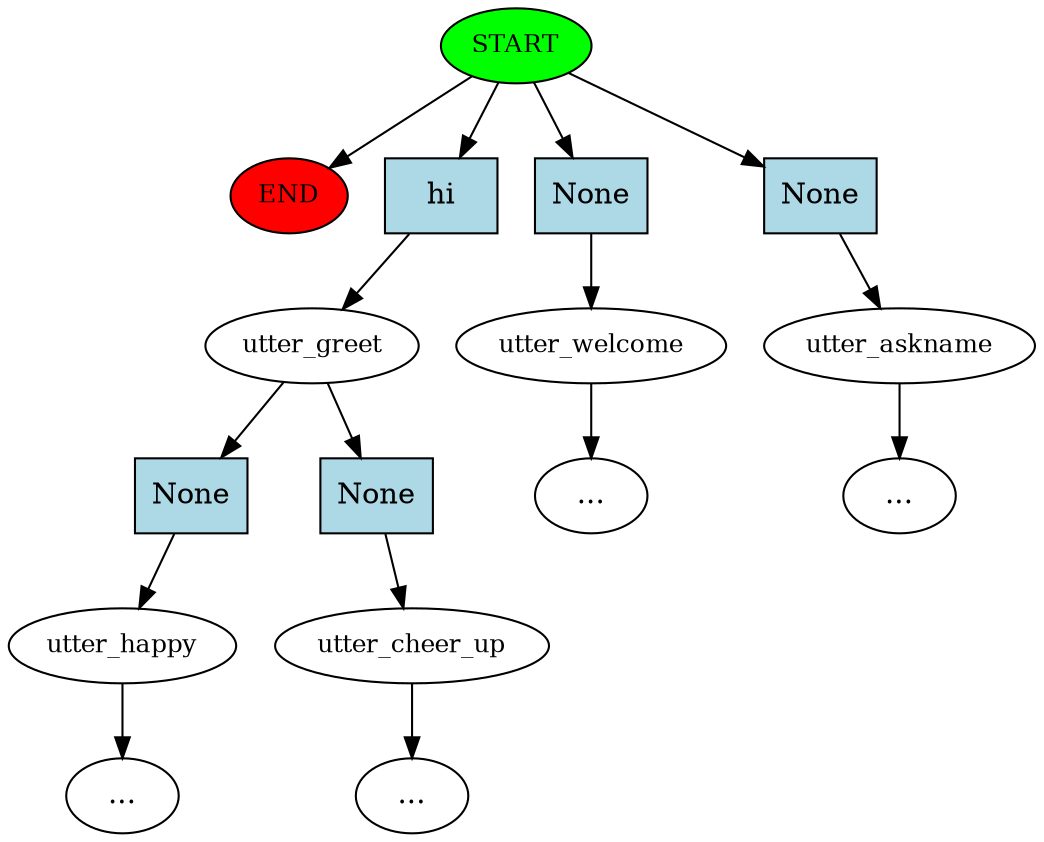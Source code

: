 digraph  {
0 [class="start active", fillcolor=green, fontsize=12, label=START, style=filled];
"-1" [class=end, fillcolor=red, fontsize=12, label=END, style=filled];
1 [class="dashed active", fontsize=12, label=utter_greet];
2 [class="", fontsize=12, label=utter_happy];
"-3" [class=ellipsis, label="..."];
3 [class="", fontsize=12, label=utter_welcome];
"-4" [class=ellipsis, label="..."];
5 [class="", fontsize=12, label=utter_cheer_up];
"-6" [class=ellipsis, label="..."];
8 [class="", fontsize=12, label=utter_askname];
"-7" [class=ellipsis, label="..."];
10 [class="intent active", fillcolor=lightblue, label=hi, shape=rect, style=filled];
11 [class=intent, fillcolor=lightblue, label=None, shape=rect, style=filled];
12 [class=intent, fillcolor=lightblue, label=None, shape=rect, style=filled];
13 [class=intent, fillcolor=lightblue, label=None, shape=rect, style=filled];
14 [class=intent, fillcolor=lightblue, label=None, shape=rect, style=filled];
0 -> "-1"  [class="", key=NONE, label=""];
0 -> 10  [class=active, key=0];
0 -> 11  [class="", key=0];
0 -> 12  [class="", key=0];
1 -> 13  [class="", key=0];
1 -> 14  [class="", key=0];
2 -> "-3"  [class="", key=NONE, label=""];
3 -> "-4"  [class="", key=NONE, label=""];
5 -> "-6"  [class="", key=NONE, label=""];
8 -> "-7"  [class="", key=NONE, label=""];
10 -> 1  [class=active, key=0];
11 -> 3  [class="", key=0];
12 -> 8  [class="", key=0];
13 -> 2  [class="", key=0];
14 -> 5  [class="", key=0];
}
